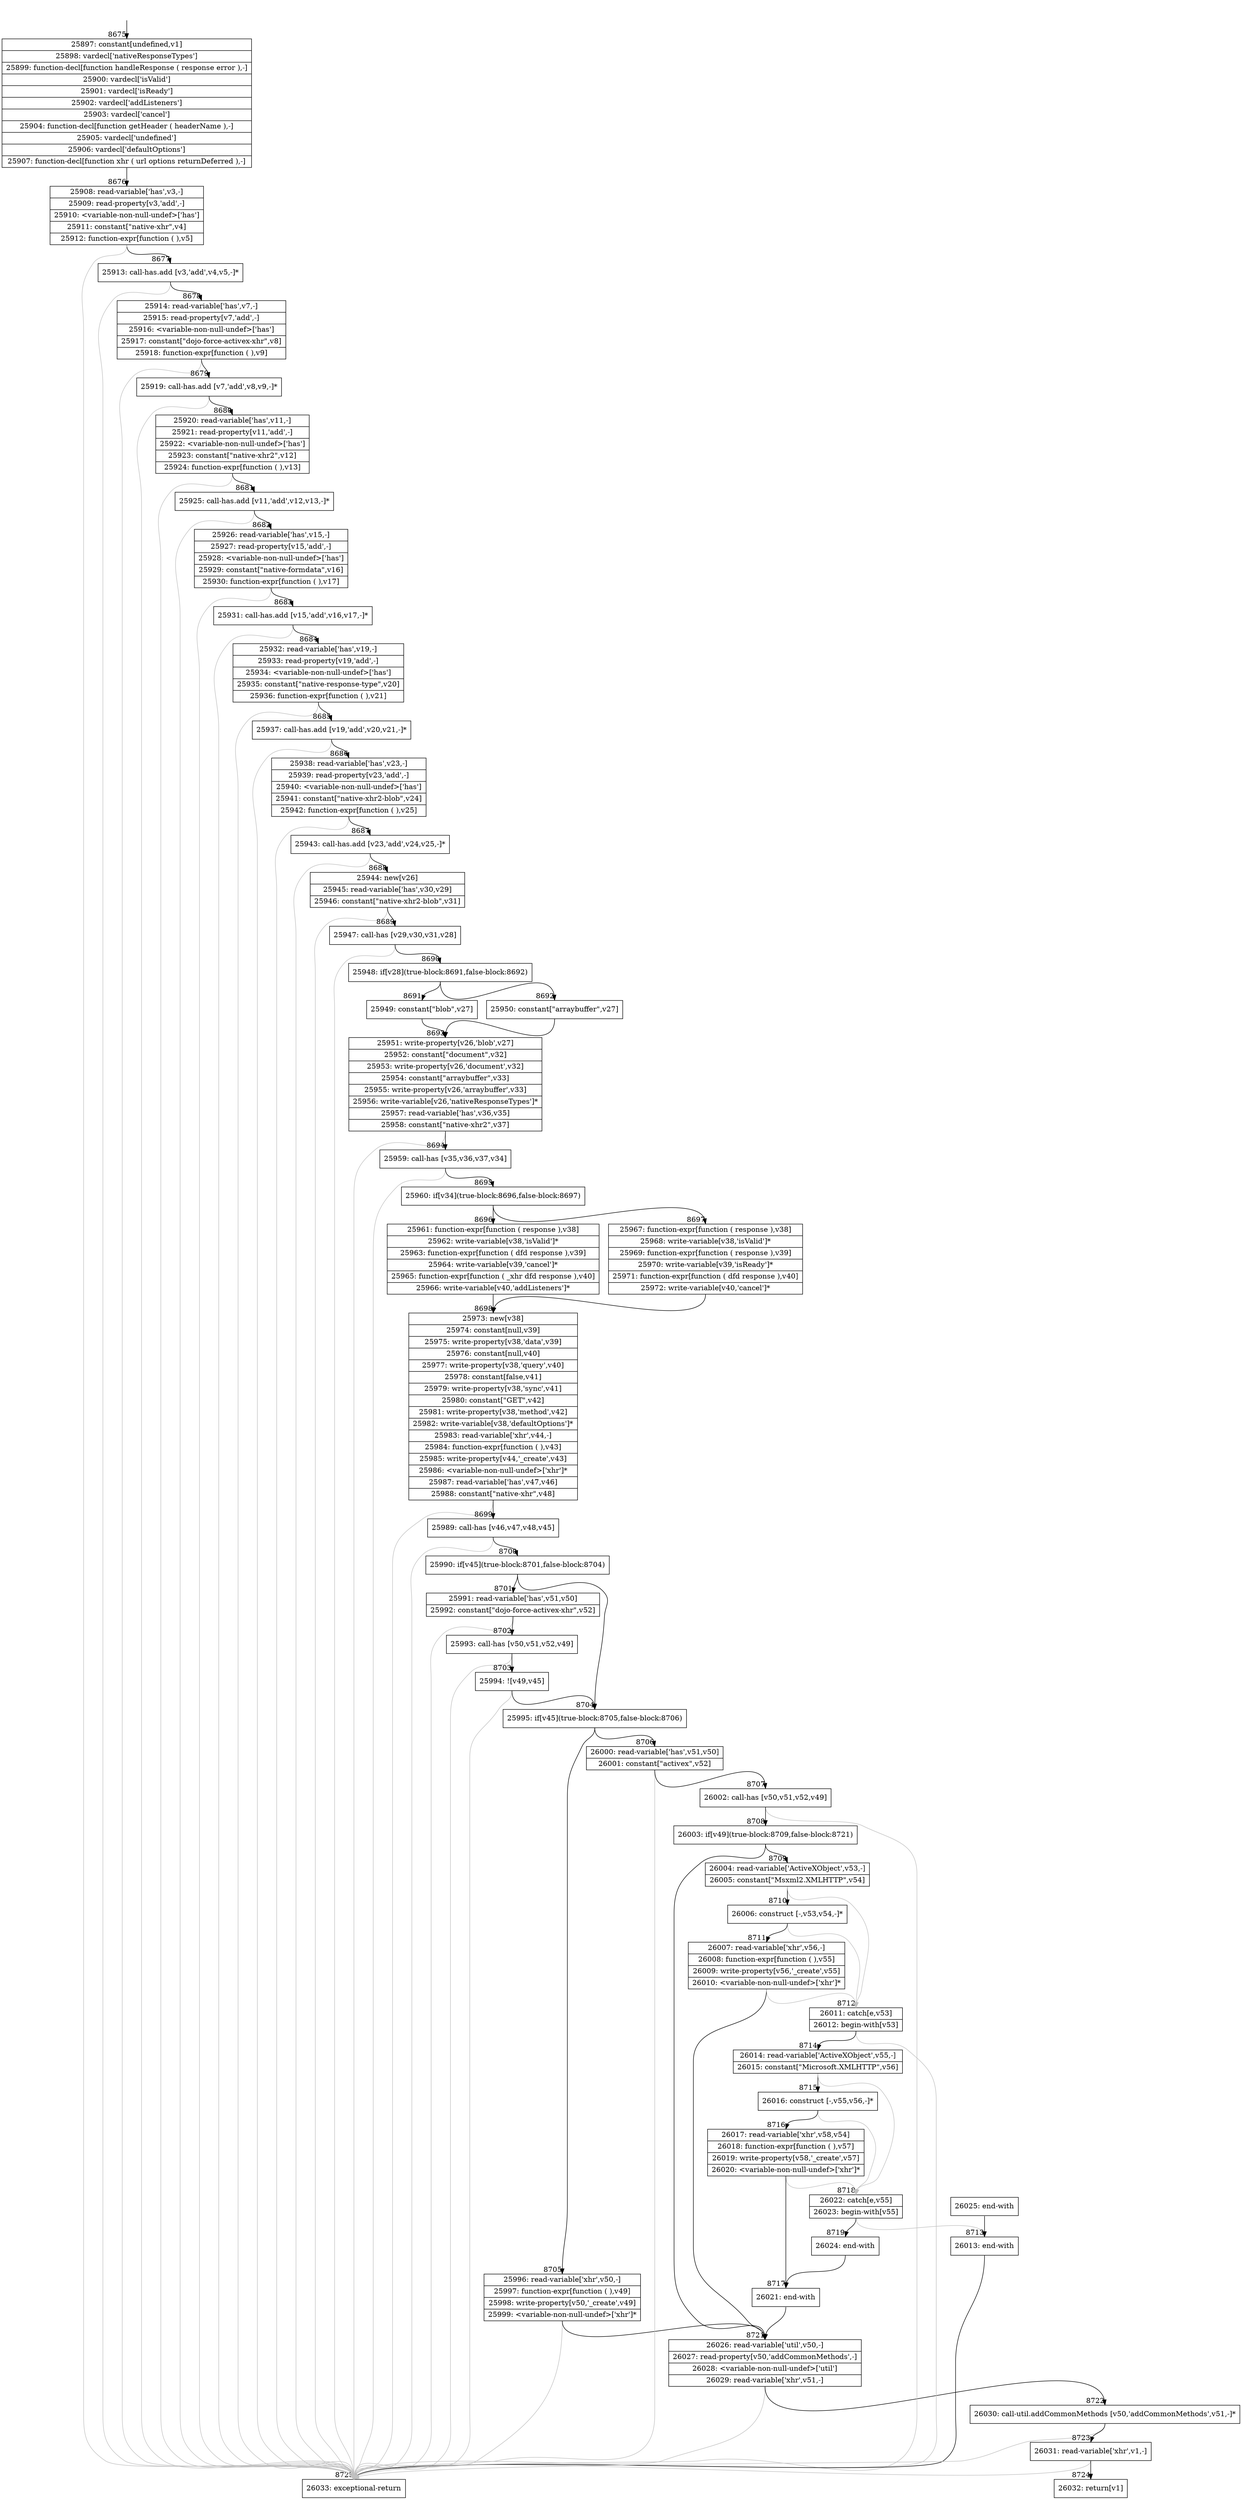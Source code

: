 digraph {
rankdir="TD"
BB_entry563[shape=none,label=""];
BB_entry563 -> BB8675 [tailport=s, headport=n, headlabel="    8675"]
BB8675 [shape=record label="{25897: constant[undefined,v1]|25898: vardecl['nativeResponseTypes']|25899: function-decl[function handleResponse ( response error ),-]|25900: vardecl['isValid']|25901: vardecl['isReady']|25902: vardecl['addListeners']|25903: vardecl['cancel']|25904: function-decl[function getHeader ( headerName ),-]|25905: vardecl['undefined']|25906: vardecl['defaultOptions']|25907: function-decl[function xhr ( url options returnDeferred ),-]}" ] 
BB8675 -> BB8676 [tailport=s, headport=n, headlabel="      8676"]
BB8676 [shape=record label="{25908: read-variable['has',v3,-]|25909: read-property[v3,'add',-]|25910: \<variable-non-null-undef\>['has']|25911: constant[\"native-xhr\",v4]|25912: function-expr[function ( ),v5]}" ] 
BB8676 -> BB8677 [tailport=s, headport=n, headlabel="      8677"]
BB8676 -> BB8725 [tailport=s, headport=n, color=gray, headlabel="      8725"]
BB8677 [shape=record label="{25913: call-has.add [v3,'add',v4,v5,-]*}" ] 
BB8677 -> BB8678 [tailport=s, headport=n, headlabel="      8678"]
BB8677 -> BB8725 [tailport=s, headport=n, color=gray]
BB8678 [shape=record label="{25914: read-variable['has',v7,-]|25915: read-property[v7,'add',-]|25916: \<variable-non-null-undef\>['has']|25917: constant[\"dojo-force-activex-xhr\",v8]|25918: function-expr[function ( ),v9]}" ] 
BB8678 -> BB8679 [tailport=s, headport=n, headlabel="      8679"]
BB8678 -> BB8725 [tailport=s, headport=n, color=gray]
BB8679 [shape=record label="{25919: call-has.add [v7,'add',v8,v9,-]*}" ] 
BB8679 -> BB8680 [tailport=s, headport=n, headlabel="      8680"]
BB8679 -> BB8725 [tailport=s, headport=n, color=gray]
BB8680 [shape=record label="{25920: read-variable['has',v11,-]|25921: read-property[v11,'add',-]|25922: \<variable-non-null-undef\>['has']|25923: constant[\"native-xhr2\",v12]|25924: function-expr[function ( ),v13]}" ] 
BB8680 -> BB8681 [tailport=s, headport=n, headlabel="      8681"]
BB8680 -> BB8725 [tailport=s, headport=n, color=gray]
BB8681 [shape=record label="{25925: call-has.add [v11,'add',v12,v13,-]*}" ] 
BB8681 -> BB8682 [tailport=s, headport=n, headlabel="      8682"]
BB8681 -> BB8725 [tailport=s, headport=n, color=gray]
BB8682 [shape=record label="{25926: read-variable['has',v15,-]|25927: read-property[v15,'add',-]|25928: \<variable-non-null-undef\>['has']|25929: constant[\"native-formdata\",v16]|25930: function-expr[function ( ),v17]}" ] 
BB8682 -> BB8683 [tailport=s, headport=n, headlabel="      8683"]
BB8682 -> BB8725 [tailport=s, headport=n, color=gray]
BB8683 [shape=record label="{25931: call-has.add [v15,'add',v16,v17,-]*}" ] 
BB8683 -> BB8684 [tailport=s, headport=n, headlabel="      8684"]
BB8683 -> BB8725 [tailport=s, headport=n, color=gray]
BB8684 [shape=record label="{25932: read-variable['has',v19,-]|25933: read-property[v19,'add',-]|25934: \<variable-non-null-undef\>['has']|25935: constant[\"native-response-type\",v20]|25936: function-expr[function ( ),v21]}" ] 
BB8684 -> BB8685 [tailport=s, headport=n, headlabel="      8685"]
BB8684 -> BB8725 [tailport=s, headport=n, color=gray]
BB8685 [shape=record label="{25937: call-has.add [v19,'add',v20,v21,-]*}" ] 
BB8685 -> BB8686 [tailport=s, headport=n, headlabel="      8686"]
BB8685 -> BB8725 [tailport=s, headport=n, color=gray]
BB8686 [shape=record label="{25938: read-variable['has',v23,-]|25939: read-property[v23,'add',-]|25940: \<variable-non-null-undef\>['has']|25941: constant[\"native-xhr2-blob\",v24]|25942: function-expr[function ( ),v25]}" ] 
BB8686 -> BB8687 [tailport=s, headport=n, headlabel="      8687"]
BB8686 -> BB8725 [tailport=s, headport=n, color=gray]
BB8687 [shape=record label="{25943: call-has.add [v23,'add',v24,v25,-]*}" ] 
BB8687 -> BB8688 [tailport=s, headport=n, headlabel="      8688"]
BB8687 -> BB8725 [tailport=s, headport=n, color=gray]
BB8688 [shape=record label="{25944: new[v26]|25945: read-variable['has',v30,v29]|25946: constant[\"native-xhr2-blob\",v31]}" ] 
BB8688 -> BB8689 [tailport=s, headport=n, headlabel="      8689"]
BB8688 -> BB8725 [tailport=s, headport=n, color=gray]
BB8689 [shape=record label="{25947: call-has [v29,v30,v31,v28]}" ] 
BB8689 -> BB8690 [tailport=s, headport=n, headlabel="      8690"]
BB8689 -> BB8725 [tailport=s, headport=n, color=gray]
BB8690 [shape=record label="{25948: if[v28](true-block:8691,false-block:8692)}" ] 
BB8690 -> BB8691 [tailport=s, headport=n, headlabel="      8691"]
BB8690 -> BB8692 [tailport=s, headport=n, headlabel="      8692"]
BB8691 [shape=record label="{25949: constant[\"blob\",v27]}" ] 
BB8691 -> BB8693 [tailport=s, headport=n, headlabel="      8693"]
BB8692 [shape=record label="{25950: constant[\"arraybuffer\",v27]}" ] 
BB8692 -> BB8693 [tailport=s, headport=n]
BB8693 [shape=record label="{25951: write-property[v26,'blob',v27]|25952: constant[\"document\",v32]|25953: write-property[v26,'document',v32]|25954: constant[\"arraybuffer\",v33]|25955: write-property[v26,'arraybuffer',v33]|25956: write-variable[v26,'nativeResponseTypes']*|25957: read-variable['has',v36,v35]|25958: constant[\"native-xhr2\",v37]}" ] 
BB8693 -> BB8694 [tailport=s, headport=n, headlabel="      8694"]
BB8693 -> BB8725 [tailport=s, headport=n, color=gray]
BB8694 [shape=record label="{25959: call-has [v35,v36,v37,v34]}" ] 
BB8694 -> BB8695 [tailport=s, headport=n, headlabel="      8695"]
BB8694 -> BB8725 [tailport=s, headport=n, color=gray]
BB8695 [shape=record label="{25960: if[v34](true-block:8696,false-block:8697)}" ] 
BB8695 -> BB8696 [tailport=s, headport=n, headlabel="      8696"]
BB8695 -> BB8697 [tailport=s, headport=n, headlabel="      8697"]
BB8696 [shape=record label="{25961: function-expr[function ( response ),v38]|25962: write-variable[v38,'isValid']*|25963: function-expr[function ( dfd response ),v39]|25964: write-variable[v39,'cancel']*|25965: function-expr[function ( _xhr dfd response ),v40]|25966: write-variable[v40,'addListeners']*}" ] 
BB8696 -> BB8698 [tailport=s, headport=n, headlabel="      8698"]
BB8697 [shape=record label="{25967: function-expr[function ( response ),v38]|25968: write-variable[v38,'isValid']*|25969: function-expr[function ( response ),v39]|25970: write-variable[v39,'isReady']*|25971: function-expr[function ( dfd response ),v40]|25972: write-variable[v40,'cancel']*}" ] 
BB8697 -> BB8698 [tailport=s, headport=n]
BB8698 [shape=record label="{25973: new[v38]|25974: constant[null,v39]|25975: write-property[v38,'data',v39]|25976: constant[null,v40]|25977: write-property[v38,'query',v40]|25978: constant[false,v41]|25979: write-property[v38,'sync',v41]|25980: constant[\"GET\",v42]|25981: write-property[v38,'method',v42]|25982: write-variable[v38,'defaultOptions']*|25983: read-variable['xhr',v44,-]|25984: function-expr[function ( ),v43]|25985: write-property[v44,'_create',v43]|25986: \<variable-non-null-undef\>['xhr']*|25987: read-variable['has',v47,v46]|25988: constant[\"native-xhr\",v48]}" ] 
BB8698 -> BB8699 [tailport=s, headport=n, headlabel="      8699"]
BB8698 -> BB8725 [tailport=s, headport=n, color=gray]
BB8699 [shape=record label="{25989: call-has [v46,v47,v48,v45]}" ] 
BB8699 -> BB8700 [tailport=s, headport=n, headlabel="      8700"]
BB8699 -> BB8725 [tailport=s, headport=n, color=gray]
BB8700 [shape=record label="{25990: if[v45](true-block:8701,false-block:8704)}" ] 
BB8700 -> BB8704 [tailport=s, headport=n, headlabel="      8704"]
BB8700 -> BB8701 [tailport=s, headport=n, headlabel="      8701"]
BB8701 [shape=record label="{25991: read-variable['has',v51,v50]|25992: constant[\"dojo-force-activex-xhr\",v52]}" ] 
BB8701 -> BB8702 [tailport=s, headport=n, headlabel="      8702"]
BB8701 -> BB8725 [tailport=s, headport=n, color=gray]
BB8702 [shape=record label="{25993: call-has [v50,v51,v52,v49]}" ] 
BB8702 -> BB8703 [tailport=s, headport=n, headlabel="      8703"]
BB8702 -> BB8725 [tailport=s, headport=n, color=gray]
BB8703 [shape=record label="{25994: ![v49,v45]}" ] 
BB8703 -> BB8704 [tailport=s, headport=n]
BB8703 -> BB8725 [tailport=s, headport=n, color=gray]
BB8704 [shape=record label="{25995: if[v45](true-block:8705,false-block:8706)}" ] 
BB8704 -> BB8705 [tailport=s, headport=n, headlabel="      8705"]
BB8704 -> BB8706 [tailport=s, headport=n, headlabel="      8706"]
BB8705 [shape=record label="{25996: read-variable['xhr',v50,-]|25997: function-expr[function ( ),v49]|25998: write-property[v50,'_create',v49]|25999: \<variable-non-null-undef\>['xhr']*}" ] 
BB8705 -> BB8721 [tailport=s, headport=n, headlabel="      8721"]
BB8705 -> BB8725 [tailport=s, headport=n, color=gray]
BB8706 [shape=record label="{26000: read-variable['has',v51,v50]|26001: constant[\"activex\",v52]}" ] 
BB8706 -> BB8707 [tailport=s, headport=n, headlabel="      8707"]
BB8706 -> BB8725 [tailport=s, headport=n, color=gray]
BB8707 [shape=record label="{26002: call-has [v50,v51,v52,v49]}" ] 
BB8707 -> BB8708 [tailport=s, headport=n, headlabel="      8708"]
BB8707 -> BB8725 [tailport=s, headport=n, color=gray]
BB8708 [shape=record label="{26003: if[v49](true-block:8709,false-block:8721)}" ] 
BB8708 -> BB8709 [tailport=s, headport=n, headlabel="      8709"]
BB8708 -> BB8721 [tailport=s, headport=n]
BB8709 [shape=record label="{26004: read-variable['ActiveXObject',v53,-]|26005: constant[\"Msxml2.XMLHTTP\",v54]}" ] 
BB8709 -> BB8710 [tailport=s, headport=n, headlabel="      8710"]
BB8709 -> BB8712 [tailport=s, headport=n, color=gray, headlabel="      8712"]
BB8710 [shape=record label="{26006: construct [-,v53,v54,-]*}" ] 
BB8710 -> BB8711 [tailport=s, headport=n, headlabel="      8711"]
BB8710 -> BB8712 [tailport=s, headport=n, color=gray]
BB8711 [shape=record label="{26007: read-variable['xhr',v56,-]|26008: function-expr[function ( ),v55]|26009: write-property[v56,'_create',v55]|26010: \<variable-non-null-undef\>['xhr']*}" ] 
BB8711 -> BB8721 [tailport=s, headport=n]
BB8711 -> BB8712 [tailport=s, headport=n, color=gray]
BB8712 [shape=record label="{26011: catch[e,v53]|26012: begin-with[v53]}" ] 
BB8712 -> BB8714 [tailport=s, headport=n, headlabel="      8714"]
BB8712 -> BB8725 [tailport=s, headport=n, color=gray]
BB8713 [shape=record label="{26013: end-with}" ] 
BB8713 -> BB8725 [tailport=s, headport=n]
BB8714 [shape=record label="{26014: read-variable['ActiveXObject',v55,-]|26015: constant[\"Microsoft.XMLHTTP\",v56]}" ] 
BB8714 -> BB8715 [tailport=s, headport=n, headlabel="      8715"]
BB8714 -> BB8718 [tailport=s, headport=n, color=gray, headlabel="      8718"]
BB8715 [shape=record label="{26016: construct [-,v55,v56,-]*}" ] 
BB8715 -> BB8716 [tailport=s, headport=n, headlabel="      8716"]
BB8715 -> BB8718 [tailport=s, headport=n, color=gray]
BB8716 [shape=record label="{26017: read-variable['xhr',v58,v54]|26018: function-expr[function ( ),v57]|26019: write-property[v58,'_create',v57]|26020: \<variable-non-null-undef\>['xhr']*}" ] 
BB8716 -> BB8717 [tailport=s, headport=n, headlabel="      8717"]
BB8716 -> BB8718 [tailport=s, headport=n, color=gray]
BB8717 [shape=record label="{26021: end-with}" ] 
BB8717 -> BB8721 [tailport=s, headport=n]
BB8718 [shape=record label="{26022: catch[e,v55]|26023: begin-with[v55]}" ] 
BB8718 -> BB8719 [tailport=s, headport=n, headlabel="      8719"]
BB8718 -> BB8713 [tailport=s, headport=n, color=gray, headlabel="      8713"]
BB8719 [shape=record label="{26024: end-with}" ] 
BB8719 -> BB8717 [tailport=s, headport=n]
BB8720 [shape=record label="{26025: end-with}" ] 
BB8720 -> BB8713 [tailport=s, headport=n]
BB8721 [shape=record label="{26026: read-variable['util',v50,-]|26027: read-property[v50,'addCommonMethods',-]|26028: \<variable-non-null-undef\>['util']|26029: read-variable['xhr',v51,-]}" ] 
BB8721 -> BB8722 [tailport=s, headport=n, headlabel="      8722"]
BB8721 -> BB8725 [tailport=s, headport=n, color=gray]
BB8722 [shape=record label="{26030: call-util.addCommonMethods [v50,'addCommonMethods',v51,-]*}" ] 
BB8722 -> BB8723 [tailport=s, headport=n, headlabel="      8723"]
BB8722 -> BB8725 [tailport=s, headport=n, color=gray]
BB8723 [shape=record label="{26031: read-variable['xhr',v1,-]}" ] 
BB8723 -> BB8724 [tailport=s, headport=n, headlabel="      8724"]
BB8723 -> BB8725 [tailport=s, headport=n, color=gray]
BB8724 [shape=record label="{26032: return[v1]}" ] 
BB8725 [shape=record label="{26033: exceptional-return}" ] 
//#$~ 12168
}
